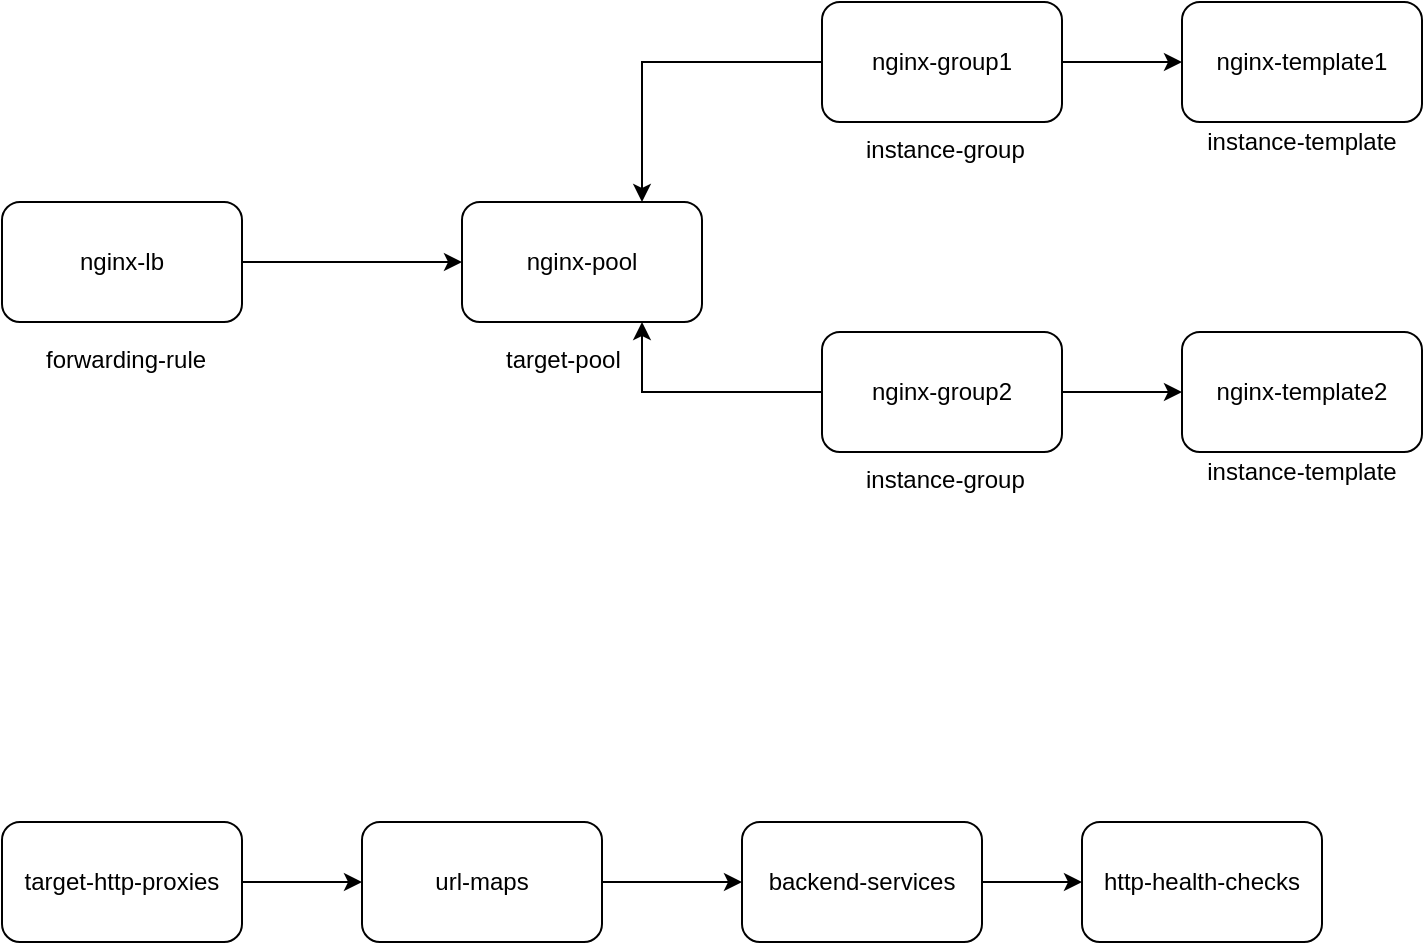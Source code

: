 <mxfile version="10.5.5" type="github"><diagram id="ENLy8N57LWuTni4IWDTc" name="Page-1"><mxGraphModel dx="827" dy="954" grid="1" gridSize="10" guides="1" tooltips="1" connect="1" arrows="1" fold="1" page="1" pageScale="1" pageWidth="1654" pageHeight="1169" math="0" shadow="0"><root><mxCell id="0"/><mxCell id="1" parent="0"/><mxCell id="LJP7QpX35pehGBOV3t7R-1" value="&lt;span&gt;http-health-checks&lt;/span&gt;" style="rounded=1;whiteSpace=wrap;html=1;" vertex="1" parent="1"><mxGeometry x="550" y="560" width="120" height="60" as="geometry"/></mxCell><mxCell id="LJP7QpX35pehGBOV3t7R-3" style="edgeStyle=orthogonalEdgeStyle;rounded=0;orthogonalLoop=1;jettySize=auto;html=1;entryX=0;entryY=0.5;entryDx=0;entryDy=0;" edge="1" parent="1" source="LJP7QpX35pehGBOV3t7R-2" target="LJP7QpX35pehGBOV3t7R-1"><mxGeometry relative="1" as="geometry"/></mxCell><mxCell id="LJP7QpX35pehGBOV3t7R-2" value="&lt;span&gt;backend-services &lt;/span&gt;" style="rounded=1;whiteSpace=wrap;html=1;" vertex="1" parent="1"><mxGeometry x="380" y="560" width="120" height="60" as="geometry"/></mxCell><mxCell id="LJP7QpX35pehGBOV3t7R-6" style="edgeStyle=orthogonalEdgeStyle;rounded=0;orthogonalLoop=1;jettySize=auto;html=1;" edge="1" parent="1" source="LJP7QpX35pehGBOV3t7R-4" target="LJP7QpX35pehGBOV3t7R-2"><mxGeometry relative="1" as="geometry"/></mxCell><mxCell id="LJP7QpX35pehGBOV3t7R-4" value="&lt;span&gt; url-maps &lt;/span&gt;" style="rounded=1;whiteSpace=wrap;html=1;" vertex="1" parent="1"><mxGeometry x="190" y="560" width="120" height="60" as="geometry"/></mxCell><mxCell id="LJP7QpX35pehGBOV3t7R-9" style="edgeStyle=orthogonalEdgeStyle;rounded=0;orthogonalLoop=1;jettySize=auto;html=1;entryX=0;entryY=0.5;entryDx=0;entryDy=0;" edge="1" parent="1" source="LJP7QpX35pehGBOV3t7R-8" target="LJP7QpX35pehGBOV3t7R-4"><mxGeometry relative="1" as="geometry"/></mxCell><mxCell id="LJP7QpX35pehGBOV3t7R-8" value="&lt;span&gt;target-http-proxies&lt;/span&gt;" style="rounded=1;whiteSpace=wrap;html=1;" vertex="1" parent="1"><mxGeometry x="10" y="560" width="120" height="60" as="geometry"/></mxCell><mxCell id="LJP7QpX35pehGBOV3t7R-10" value="&lt;span&gt;nginx-template1&lt;/span&gt;" style="rounded=1;whiteSpace=wrap;html=1;" vertex="1" parent="1"><mxGeometry x="600" y="150" width="120" height="60" as="geometry"/></mxCell><mxCell id="LJP7QpX35pehGBOV3t7R-11" value="&lt;span&gt;instance-template&lt;/span&gt;" style="text;html=1;strokeColor=none;fillColor=none;align=center;verticalAlign=middle;whiteSpace=wrap;rounded=0;" vertex="1" parent="1"><mxGeometry x="610" y="210" width="100" height="20" as="geometry"/></mxCell><mxCell id="LJP7QpX35pehGBOV3t7R-12" value="&lt;span&gt;nginx-pool&lt;/span&gt;" style="rounded=1;whiteSpace=wrap;html=1;" vertex="1" parent="1"><mxGeometry x="240" y="250" width="120" height="60" as="geometry"/></mxCell><mxCell id="LJP7QpX35pehGBOV3t7R-13" value="target-pool" style="text;html=1;" vertex="1" parent="1"><mxGeometry x="260" y="315" width="60" height="30" as="geometry"/></mxCell><mxCell id="LJP7QpX35pehGBOV3t7R-21" style="edgeStyle=orthogonalEdgeStyle;rounded=0;orthogonalLoop=1;jettySize=auto;html=1;entryX=0;entryY=0.5;entryDx=0;entryDy=0;" edge="1" parent="1" source="LJP7QpX35pehGBOV3t7R-14" target="LJP7QpX35pehGBOV3t7R-10"><mxGeometry relative="1" as="geometry"/></mxCell><mxCell id="LJP7QpX35pehGBOV3t7R-22" style="edgeStyle=orthogonalEdgeStyle;rounded=0;orthogonalLoop=1;jettySize=auto;html=1;" edge="1" parent="1" source="LJP7QpX35pehGBOV3t7R-14" target="LJP7QpX35pehGBOV3t7R-12"><mxGeometry relative="1" as="geometry"><Array as="points"><mxPoint x="330" y="180"/></Array></mxGeometry></mxCell><mxCell id="LJP7QpX35pehGBOV3t7R-14" value="&lt;span&gt;nginx-group1&lt;/span&gt;" style="rounded=1;whiteSpace=wrap;html=1;" vertex="1" parent="1"><mxGeometry x="420" y="150" width="120" height="60" as="geometry"/></mxCell><mxCell id="LJP7QpX35pehGBOV3t7R-15" value="instance-group" style="text;html=1;" vertex="1" parent="1"><mxGeometry x="440" y="210" width="100" height="30" as="geometry"/></mxCell><mxCell id="LJP7QpX35pehGBOV3t7R-20" style="edgeStyle=orthogonalEdgeStyle;rounded=0;orthogonalLoop=1;jettySize=auto;html=1;entryX=0;entryY=0.5;entryDx=0;entryDy=0;" edge="1" parent="1" source="LJP7QpX35pehGBOV3t7R-16" target="LJP7QpX35pehGBOV3t7R-12"><mxGeometry relative="1" as="geometry"/></mxCell><mxCell id="LJP7QpX35pehGBOV3t7R-16" value="&lt;span&gt;nginx-lb&lt;/span&gt;" style="rounded=1;whiteSpace=wrap;html=1;" vertex="1" parent="1"><mxGeometry x="10" y="250" width="120" height="60" as="geometry"/></mxCell><mxCell id="LJP7QpX35pehGBOV3t7R-19" value="forwarding-rule" style="text;html=1;" vertex="1" parent="1"><mxGeometry x="30" y="315" width="90" height="30" as="geometry"/></mxCell><mxCell id="LJP7QpX35pehGBOV3t7R-23" value="&lt;span&gt;nginx-template2&lt;/span&gt;" style="rounded=1;whiteSpace=wrap;html=1;" vertex="1" parent="1"><mxGeometry x="600" y="315" width="120" height="60" as="geometry"/></mxCell><mxCell id="LJP7QpX35pehGBOV3t7R-24" value="&lt;span&gt;instance-template&lt;/span&gt;" style="text;html=1;strokeColor=none;fillColor=none;align=center;verticalAlign=middle;whiteSpace=wrap;rounded=0;" vertex="1" parent="1"><mxGeometry x="610" y="375" width="100" height="20" as="geometry"/></mxCell><mxCell id="LJP7QpX35pehGBOV3t7R-25" style="edgeStyle=orthogonalEdgeStyle;rounded=0;orthogonalLoop=1;jettySize=auto;html=1;entryX=0;entryY=0.5;entryDx=0;entryDy=0;" edge="1" parent="1" source="LJP7QpX35pehGBOV3t7R-26" target="LJP7QpX35pehGBOV3t7R-23"><mxGeometry relative="1" as="geometry"/></mxCell><mxCell id="LJP7QpX35pehGBOV3t7R-28" style="edgeStyle=orthogonalEdgeStyle;rounded=0;orthogonalLoop=1;jettySize=auto;html=1;entryX=0.75;entryY=1;entryDx=0;entryDy=0;" edge="1" parent="1" source="LJP7QpX35pehGBOV3t7R-26" target="LJP7QpX35pehGBOV3t7R-12"><mxGeometry relative="1" as="geometry"/></mxCell><mxCell id="LJP7QpX35pehGBOV3t7R-26" value="&lt;span&gt;nginx-group2&lt;/span&gt;" style="rounded=1;whiteSpace=wrap;html=1;" vertex="1" parent="1"><mxGeometry x="420" y="315" width="120" height="60" as="geometry"/></mxCell><mxCell id="LJP7QpX35pehGBOV3t7R-27" value="instance-group" style="text;html=1;" vertex="1" parent="1"><mxGeometry x="440" y="375" width="100" height="30" as="geometry"/></mxCell></root></mxGraphModel></diagram></mxfile>